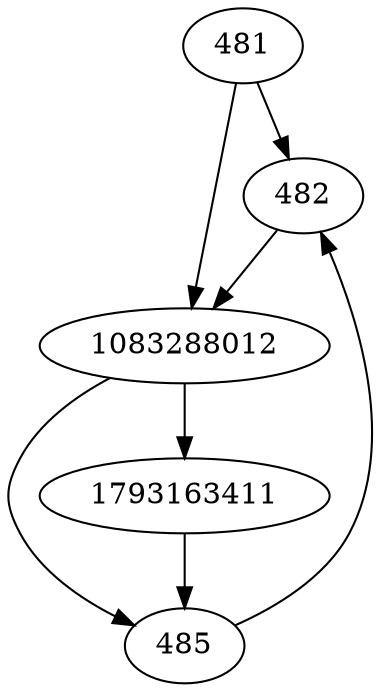strict digraph  {
481;
482;
485;
1083288012;
1793163411;
481 -> 1083288012;
481 -> 482;
482 -> 1083288012;
485 -> 482;
1083288012 -> 1793163411;
1083288012 -> 485;
1793163411 -> 485;
}
